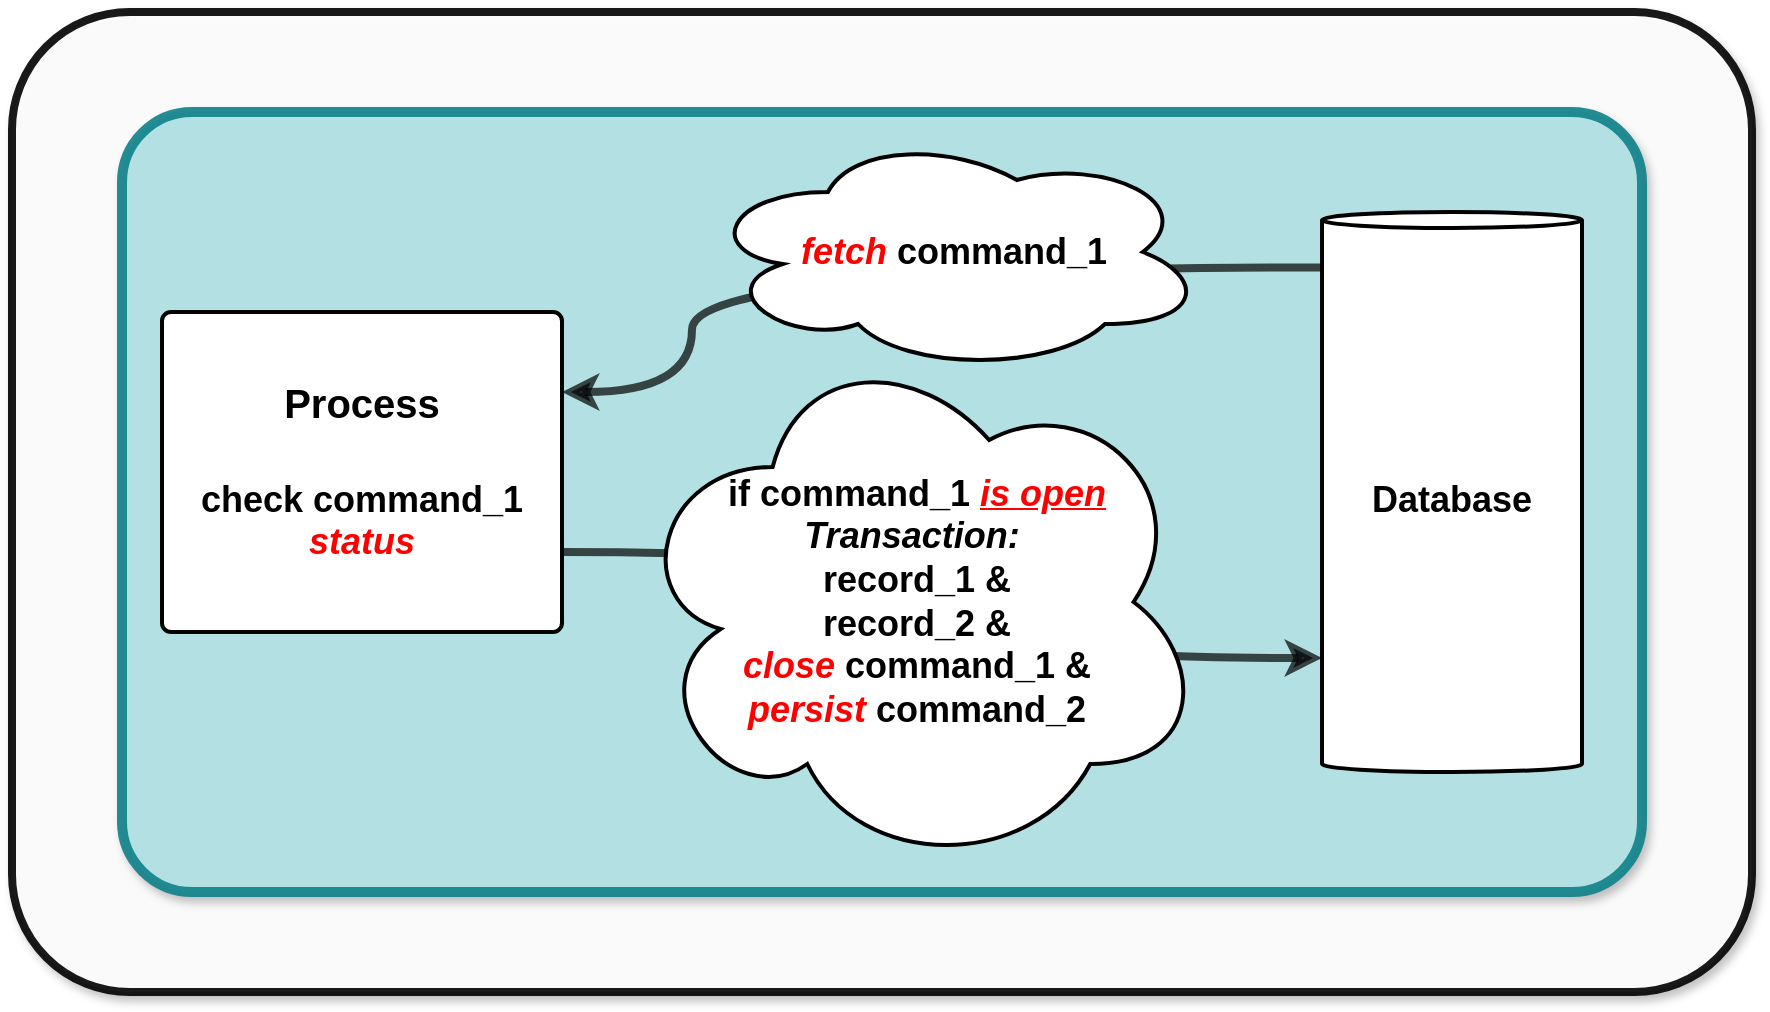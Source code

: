 <mxfile>
    <diagram name="Page-1" id="lMXFKlL8Bwvw9kg3FBqw">
        <mxGraphModel dx="1179" dy="1762" grid="1" gridSize="10" guides="1" tooltips="1" connect="1" arrows="1" fold="1" page="1" pageScale="1" pageWidth="850" pageHeight="1100" background="none" math="0" shadow="0">
            <root>
                <mxCell id="0"/>
                <mxCell id="1" style="" parent="0"/>
                <mxCell id="GoKNf1hH-Z8f_osksqzi-78" value="" style="rounded=1;whiteSpace=wrap;html=1;fontFamily=Helvetica;fontSize=11;fontColor=#000000;labelBackgroundColor=default;resizable=1;fillColor=#FFFFFF;opacity=90;strokeColor=#000000;strokeWidth=4;align=center;verticalAlign=middle;arcSize=12;movable=1;rotatable=1;deletable=1;editable=1;connectable=1;shadow=1;" parent="1" vertex="1">
                    <mxGeometry x="130" y="-250" width="870" height="490" as="geometry"/>
                </mxCell>
                <mxCell id="74" value="" style="group" vertex="1" connectable="0" parent="1">
                    <mxGeometry x="185" y="-200" width="760" height="390" as="geometry"/>
                </mxCell>
                <mxCell id="57" value="" style="rounded=1;whiteSpace=wrap;html=1;shadow=1;opacity=90;fontSize=20;verticalAlign=top;fillColor=#b0e3e6;strokeColor=#0e8088;spacing=0;arcSize=9;strokeWidth=5;spacingTop=10;spacingLeft=10;spacingRight=10;" parent="74" vertex="1">
                    <mxGeometry width="760" height="390" as="geometry"/>
                </mxCell>
                <mxCell id="60" value="&lt;font style=&quot;font-size: 20px;&quot;&gt;Process&lt;br&gt;&lt;br&gt;&lt;/font&gt;check&amp;nbsp;&lt;font style=&quot;font-weight: 400;&quot; color=&quot;#000000&quot;&gt;&lt;b&gt;command_1&lt;/b&gt;&lt;/font&gt;&lt;br style=&quot;color: rgb(240, 240, 240); font-weight: 400;&quot;&gt;&lt;b style=&quot;color: rgb(240, 240, 240);&quot;&gt;&lt;font color=&quot;#ff0000&quot;&gt;&lt;i&gt;status&lt;/i&gt;&lt;/font&gt;&lt;/b&gt;" style="html=1;overflow=block;blockSpacing=1;whiteSpace=wrap;fontSize=18;spacing=9;rounded=1;absoluteArcSize=1;arcSize=9;strokeWidth=2;lucidId=YW3KcYp1MhGA;movable=1;resizable=1;rotatable=1;deletable=1;editable=1;locked=0;connectable=1;fillColor=#FFFFFF;fontColor=#000000;strokeColor=#000000;align=center;verticalAlign=middle;fontFamily=Helvetica;fontStyle=1;container=0;horizontal=1;" parent="74" vertex="1">
                    <mxGeometry x="20" y="100" width="200" height="160" as="geometry"/>
                </mxCell>
                <mxCell id="61" value="" style="html=1;jettySize=18;whiteSpace=wrap;fontSize=11;strokeColor=#000000;strokeOpacity=100;strokeWidth=4;rounded=1;arcSize=12;edgeStyle=orthogonalEdgeStyle;startArrow=none;endArrow=classic;endFill=1;entryX=0;entryY=0;entryPerimeter=0;lucidId=YW3KZ0~PzFLt;movable=1;resizable=1;rotatable=1;deletable=1;editable=1;locked=0;connectable=1;entryDx=0;entryDy=223;opacity=70;align=center;verticalAlign=middle;fontFamily=Helvetica;fontColor=#000000;labelBackgroundColor=default;curved=1;exitX=1;exitY=0.75;exitDx=0;exitDy=0;" parent="74" source="60" target="59" edge="1">
                    <mxGeometry width="100" height="100" relative="1" as="geometry">
                        <mxPoint x="170" y="310" as="sourcePoint"/>
                        <mxPoint x="341.88" y="233.288" as="targetPoint"/>
                    </mxGeometry>
                </mxCell>
                <mxCell id="62" value="if command_1&amp;nbsp;&lt;i&gt;&lt;font color=&quot;#ff0000&quot;&gt;&lt;u&gt;is open&lt;/u&gt;&lt;/font&gt;&lt;/i&gt;&lt;i&gt;&lt;u&gt;&lt;br&gt;&lt;/u&gt;Transaction:&amp;nbsp;&lt;/i&gt;&lt;br&gt;record_1 &amp;amp;&lt;br&gt;record_2 &amp;amp;&lt;br&gt;&lt;i&gt;&lt;font color=&quot;#ff0000&quot;&gt;close &lt;/font&gt;&lt;/i&gt;command_1 &amp;amp;&lt;br&gt;&lt;i&gt;&lt;font color=&quot;#ff0000&quot;&gt;persist&lt;/font&gt;&lt;/i&gt; command_2" style="html=1;overflow=block;blockSpacing=1;whiteSpace=wrap;ellipse;shape=cloud;fontSize=18;spacing=9;strokeColor=#000000;strokeOpacity=100;fillOpacity=100;rounded=1;absoluteArcSize=1;arcSize=9;fillColor=#FFFFFF;strokeWidth=2;lucidId=YW3KfiS4kU.2;movable=1;resizable=1;rotatable=1;deletable=1;editable=1;locked=0;connectable=1;align=center;verticalAlign=middle;fontFamily=Helvetica;fontColor=#000000;fontStyle=1;container=0;" parent="74" vertex="1">
                    <mxGeometry x="253.12" y="110" width="288.75" height="270" as="geometry"/>
                </mxCell>
                <mxCell id="59" value="Database" style="html=1;overflow=block;blockSpacing=1;whiteSpace=wrap;shape=cylinder3;size=4;anchorPointDirection=0;boundedLbl=1;fontSize=18;spacing=9;strokeColor=#000000;rounded=1;absoluteArcSize=1;arcSize=9;fillColor=#FFFFFF;strokeWidth=2;lucidId=YW3Kp418ABGM;fontColor=#000000;movable=1;resizable=1;rotatable=1;deletable=1;editable=1;locked=0;connectable=1;align=center;verticalAlign=middle;fontFamily=Helvetica;fontStyle=1;" parent="74" vertex="1">
                    <mxGeometry x="600" y="50" width="130" height="280" as="geometry"/>
                </mxCell>
                <mxCell id="70" style="edgeStyle=orthogonalEdgeStyle;html=1;exitX=-0.003;exitY=0.099;exitDx=0;exitDy=0;exitPerimeter=0;entryX=1;entryY=0.25;entryDx=0;entryDy=0;strokeColor=#000000;fontColor=#000000;strokeWidth=4;arcSize=12;startArrow=none;endFill=1;opacity=70;curved=1;" edge="1" parent="74" source="59" target="60">
                    <mxGeometry relative="1" as="geometry">
                        <mxPoint x="600" y="65" as="sourcePoint"/>
                        <Array as="points">
                            <mxPoint x="285" y="78"/>
                            <mxPoint x="285" y="140"/>
                        </Array>
                    </mxGeometry>
                </mxCell>
                <mxCell id="67" value="&lt;i&gt;&lt;font color=&quot;#ff0000&quot;&gt;fetch&amp;nbsp;&lt;/font&gt;&lt;/i&gt;command_1" style="html=1;overflow=block;blockSpacing=1;whiteSpace=wrap;ellipse;shape=cloud;fontSize=18;spacing=9;strokeColor=#000000;strokeOpacity=100;fillOpacity=100;rounded=1;absoluteArcSize=1;arcSize=9;fillColor=#FFFFFF;strokeWidth=2;lucidId=YW3KfiS4kU.2;movable=1;resizable=1;rotatable=1;deletable=1;editable=1;locked=0;connectable=1;align=center;verticalAlign=middle;fontFamily=Helvetica;fontColor=#000000;fontStyle=1;container=0;" vertex="1" parent="74">
                    <mxGeometry x="290" y="10" width="251.87" height="120" as="geometry"/>
                </mxCell>
                <mxCell id="GoKNf1hH-Z8f_osksqzi-77" value="Untitled Layer" style="" parent="0"/>
            </root>
        </mxGraphModel>
    </diagram>
</mxfile>